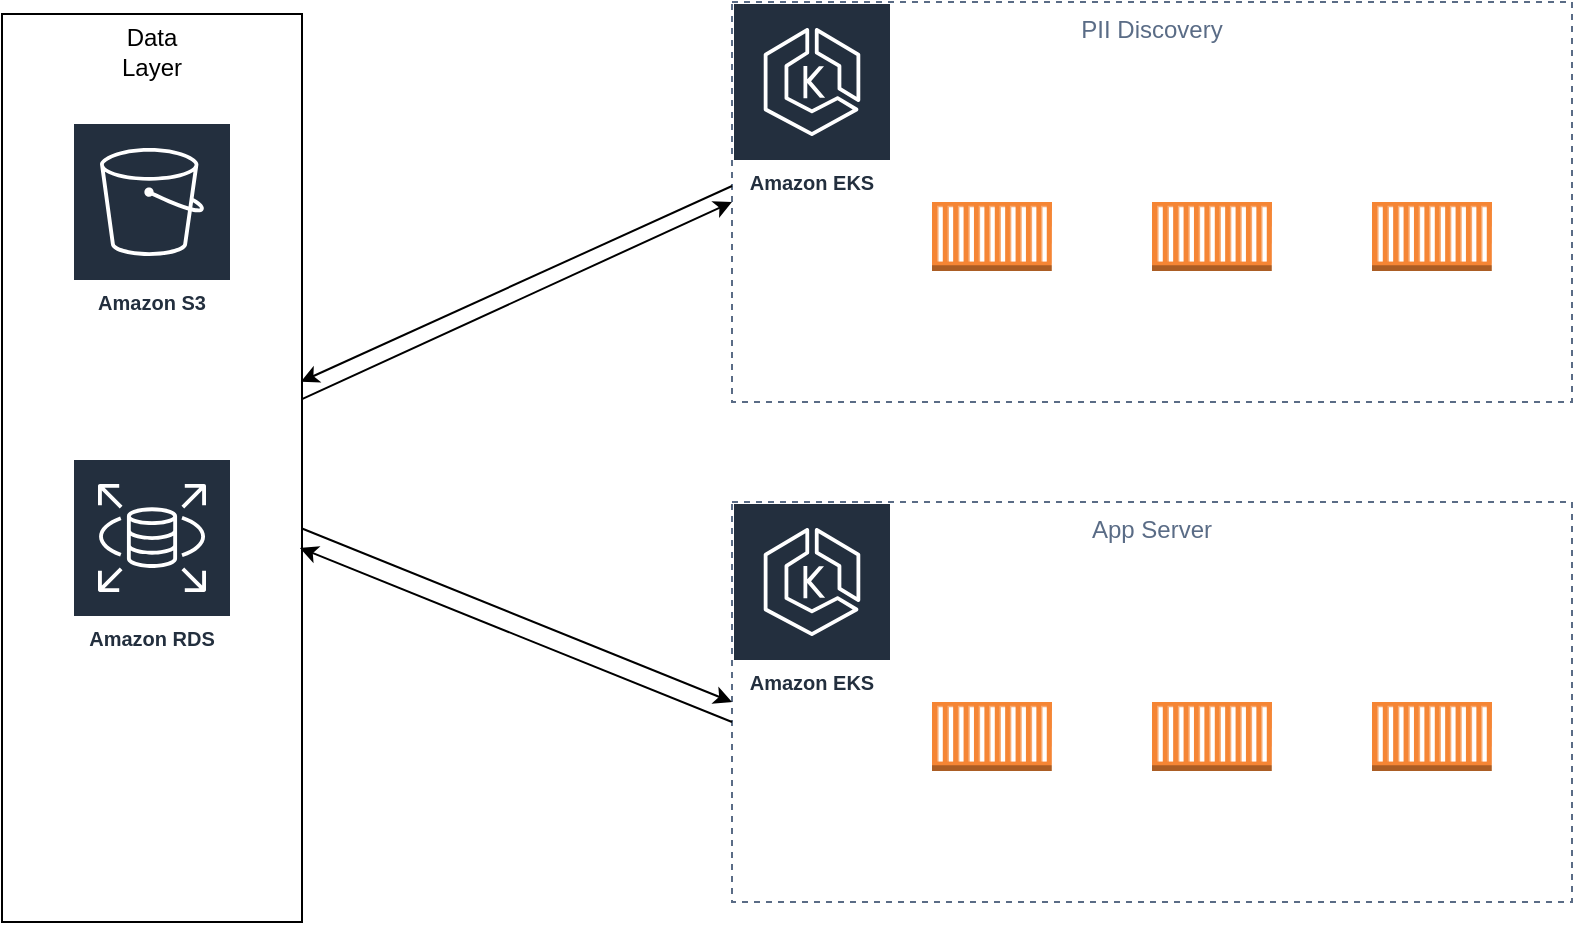<mxfile version="27.1.1">
  <diagram name="Page-1" id="OEKFfMH_OTiZ_qOjaAbR">
    <mxGraphModel dx="926" dy="472" grid="1" gridSize="10" guides="1" tooltips="1" connect="1" arrows="1" fold="1" page="1" pageScale="1" pageWidth="1400" pageHeight="850" math="0" shadow="0">
      <root>
        <mxCell id="0" />
        <mxCell id="1" parent="0" />
        <mxCell id="RjtxKORx6J7O7LgqOXKw-17" value="" style="rounded=0;whiteSpace=wrap;html=1;" vertex="1" parent="1">
          <mxGeometry x="235" y="66" width="150" height="454" as="geometry" />
        </mxCell>
        <mxCell id="RjtxKORx6J7O7LgqOXKw-1" value="Amazon S3" style="sketch=0;outlineConnect=0;fontColor=#232F3E;gradientColor=none;strokeColor=#ffffff;fillColor=#232F3E;dashed=0;verticalLabelPosition=middle;verticalAlign=bottom;align=center;html=1;whiteSpace=wrap;fontSize=10;fontStyle=1;spacing=3;shape=mxgraph.aws4.productIcon;prIcon=mxgraph.aws4.s3;" vertex="1" parent="1">
          <mxGeometry x="270" y="120" width="80" height="100" as="geometry" />
        </mxCell>
        <mxCell id="RjtxKORx6J7O7LgqOXKw-2" value="Amazon RDS" style="sketch=0;outlineConnect=0;fontColor=#232F3E;gradientColor=none;strokeColor=#ffffff;fillColor=#232F3E;dashed=0;verticalLabelPosition=middle;verticalAlign=bottom;align=center;html=1;whiteSpace=wrap;fontSize=10;fontStyle=1;spacing=3;shape=mxgraph.aws4.productIcon;prIcon=mxgraph.aws4.rds;" vertex="1" parent="1">
          <mxGeometry x="270" y="288" width="80" height="100" as="geometry" />
        </mxCell>
        <mxCell id="RjtxKORx6J7O7LgqOXKw-9" value="" style="group" vertex="1" connectable="0" parent="1">
          <mxGeometry x="600" y="60" width="420" height="200" as="geometry" />
        </mxCell>
        <mxCell id="RjtxKORx6J7O7LgqOXKw-3" value="Amazon EKS" style="sketch=0;outlineConnect=0;fontColor=#232F3E;gradientColor=none;strokeColor=#ffffff;fillColor=#232F3E;dashed=0;verticalLabelPosition=middle;verticalAlign=bottom;align=center;html=1;whiteSpace=wrap;fontSize=10;fontStyle=1;spacing=3;shape=mxgraph.aws4.productIcon;prIcon=mxgraph.aws4.eks;" vertex="1" parent="RjtxKORx6J7O7LgqOXKw-9">
          <mxGeometry width="80" height="100" as="geometry" />
        </mxCell>
        <mxCell id="RjtxKORx6J7O7LgqOXKw-5" value="PII Discovery" style="fillColor=none;strokeColor=#5A6C86;dashed=1;verticalAlign=top;fontStyle=0;fontColor=#5A6C86;whiteSpace=wrap;html=1;" vertex="1" parent="RjtxKORx6J7O7LgqOXKw-9">
          <mxGeometry width="420" height="200" as="geometry" />
        </mxCell>
        <mxCell id="RjtxKORx6J7O7LgqOXKw-6" value="" style="outlineConnect=0;dashed=0;verticalLabelPosition=bottom;verticalAlign=top;align=center;html=1;shape=mxgraph.aws3.ec2_compute_container;fillColor=#F58534;gradientColor=none;" vertex="1" parent="RjtxKORx6J7O7LgqOXKw-9">
          <mxGeometry x="100" y="100" width="60" height="34.5" as="geometry" />
        </mxCell>
        <mxCell id="RjtxKORx6J7O7LgqOXKw-7" value="" style="outlineConnect=0;dashed=0;verticalLabelPosition=bottom;verticalAlign=top;align=center;html=1;shape=mxgraph.aws3.ec2_compute_container;fillColor=#F58534;gradientColor=none;" vertex="1" parent="RjtxKORx6J7O7LgqOXKw-9">
          <mxGeometry x="210" y="100" width="60" height="34.5" as="geometry" />
        </mxCell>
        <mxCell id="RjtxKORx6J7O7LgqOXKw-8" value="" style="outlineConnect=0;dashed=0;verticalLabelPosition=bottom;verticalAlign=top;align=center;html=1;shape=mxgraph.aws3.ec2_compute_container;fillColor=#F58534;gradientColor=none;" vertex="1" parent="RjtxKORx6J7O7LgqOXKw-9">
          <mxGeometry x="320" y="100" width="60" height="34.5" as="geometry" />
        </mxCell>
        <mxCell id="RjtxKORx6J7O7LgqOXKw-10" value="" style="group" vertex="1" connectable="0" parent="1">
          <mxGeometry x="600" y="310" width="420" height="200" as="geometry" />
        </mxCell>
        <mxCell id="RjtxKORx6J7O7LgqOXKw-11" value="Amazon EKS" style="sketch=0;outlineConnect=0;fontColor=#232F3E;gradientColor=none;strokeColor=#ffffff;fillColor=#232F3E;dashed=0;verticalLabelPosition=middle;verticalAlign=bottom;align=center;html=1;whiteSpace=wrap;fontSize=10;fontStyle=1;spacing=3;shape=mxgraph.aws4.productIcon;prIcon=mxgraph.aws4.eks;" vertex="1" parent="RjtxKORx6J7O7LgqOXKw-10">
          <mxGeometry width="80" height="100" as="geometry" />
        </mxCell>
        <mxCell id="RjtxKORx6J7O7LgqOXKw-12" value="App Server" style="fillColor=none;strokeColor=#5A6C86;dashed=1;verticalAlign=top;fontStyle=0;fontColor=#5A6C86;whiteSpace=wrap;html=1;" vertex="1" parent="RjtxKORx6J7O7LgqOXKw-10">
          <mxGeometry width="420" height="200" as="geometry" />
        </mxCell>
        <mxCell id="RjtxKORx6J7O7LgqOXKw-13" value="" style="outlineConnect=0;dashed=0;verticalLabelPosition=bottom;verticalAlign=top;align=center;html=1;shape=mxgraph.aws3.ec2_compute_container;fillColor=#F58534;gradientColor=none;" vertex="1" parent="RjtxKORx6J7O7LgqOXKw-10">
          <mxGeometry x="100" y="100" width="60" height="34.5" as="geometry" />
        </mxCell>
        <mxCell id="RjtxKORx6J7O7LgqOXKw-14" value="" style="outlineConnect=0;dashed=0;verticalLabelPosition=bottom;verticalAlign=top;align=center;html=1;shape=mxgraph.aws3.ec2_compute_container;fillColor=#F58534;gradientColor=none;" vertex="1" parent="RjtxKORx6J7O7LgqOXKw-10">
          <mxGeometry x="210" y="100" width="60" height="34.5" as="geometry" />
        </mxCell>
        <mxCell id="RjtxKORx6J7O7LgqOXKw-15" value="" style="outlineConnect=0;dashed=0;verticalLabelPosition=bottom;verticalAlign=top;align=center;html=1;shape=mxgraph.aws3.ec2_compute_container;fillColor=#F58534;gradientColor=none;" vertex="1" parent="RjtxKORx6J7O7LgqOXKw-10">
          <mxGeometry x="320" y="100" width="60" height="34.5" as="geometry" />
        </mxCell>
        <mxCell id="RjtxKORx6J7O7LgqOXKw-19" value="" style="endArrow=classic;html=1;rounded=0;entryX=0;entryY=0.5;entryDx=0;entryDy=0;" edge="1" parent="1" source="RjtxKORx6J7O7LgqOXKw-17" target="RjtxKORx6J7O7LgqOXKw-5">
          <mxGeometry width="50" height="50" relative="1" as="geometry">
            <mxPoint x="520" y="340" as="sourcePoint" />
            <mxPoint x="570" y="290" as="targetPoint" />
          </mxGeometry>
        </mxCell>
        <mxCell id="RjtxKORx6J7O7LgqOXKw-20" value="" style="endArrow=classic;html=1;rounded=0;entryX=0;entryY=0.5;entryDx=0;entryDy=0;" edge="1" parent="1" source="RjtxKORx6J7O7LgqOXKw-17" target="RjtxKORx6J7O7LgqOXKw-12">
          <mxGeometry width="50" height="50" relative="1" as="geometry">
            <mxPoint x="395" y="252" as="sourcePoint" />
            <mxPoint x="610" y="170" as="targetPoint" />
          </mxGeometry>
        </mxCell>
        <mxCell id="RjtxKORx6J7O7LgqOXKw-21" value="Data Layer" style="text;html=1;align=center;verticalAlign=middle;whiteSpace=wrap;rounded=0;" vertex="1" parent="1">
          <mxGeometry x="280" y="70" width="60" height="30" as="geometry" />
        </mxCell>
        <mxCell id="RjtxKORx6J7O7LgqOXKw-22" value="" style="endArrow=classic;html=1;rounded=0;entryX=0.993;entryY=0.588;entryDx=0;entryDy=0;entryPerimeter=0;exitX=0;exitY=0.55;exitDx=0;exitDy=0;exitPerimeter=0;" edge="1" parent="1" source="RjtxKORx6J7O7LgqOXKw-12" target="RjtxKORx6J7O7LgqOXKw-17">
          <mxGeometry width="50" height="50" relative="1" as="geometry">
            <mxPoint x="590" y="420" as="sourcePoint" />
            <mxPoint x="600" y="260" as="targetPoint" />
          </mxGeometry>
        </mxCell>
        <mxCell id="RjtxKORx6J7O7LgqOXKw-23" value="" style="endArrow=classic;html=1;rounded=0;exitX=0;exitY=0.4;exitDx=0;exitDy=0;exitPerimeter=0;entryX=0.996;entryY=0.405;entryDx=0;entryDy=0;entryPerimeter=0;" edge="1" parent="1" target="RjtxKORx6J7O7LgqOXKw-17">
          <mxGeometry width="50" height="50" relative="1" as="geometry">
            <mxPoint x="600" y="152" as="sourcePoint" />
            <mxPoint x="390" y="250" as="targetPoint" />
          </mxGeometry>
        </mxCell>
      </root>
    </mxGraphModel>
  </diagram>
</mxfile>
